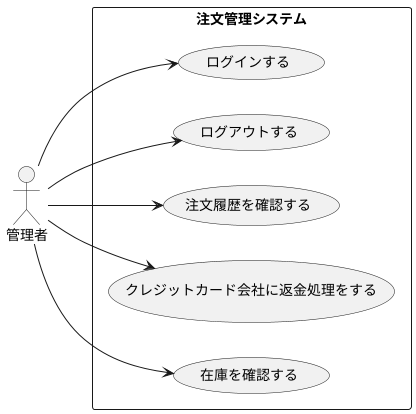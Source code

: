 @startuml 注文管理システム
left to right direction

actor 管理者

rectangle 注文管理システム {

  usecase "ログインする" as Admin_Login
  usecase "ログアウトする" as Admin_Logout
  usecase "注文履歴を確認する" as Admin_CheckHistory
  usecase "クレジットカード会社に返金処理をする" as Admin_Refund
  usecase "在庫を確認する" as Admin_CheckStock


}

管理者 --> Admin_Login
管理者 --> Admin_Logout
管理者 --> Admin_CheckHistory
管理者 --> Admin_Refund
管理者 --> Admin_CheckStock

@enduml
